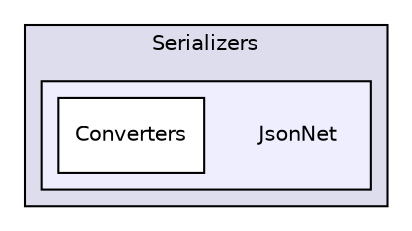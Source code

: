 digraph "Serializers/JsonNet" {
  compound=true
  node [ fontsize="10", fontname="Helvetica"];
  edge [ labelfontsize="10", labelfontname="Helvetica"];
  subgraph clusterdir_61eec73073e3a0e9cd8f37732c89a49e {
    graph [ bgcolor="#ddddee", pencolor="black", label="Serializers" fontname="Helvetica", fontsize="10", URL="dir_61eec73073e3a0e9cd8f37732c89a49e.html"]
  subgraph clusterdir_9feea9bf8d1343abbf976f48d80329e3 {
    graph [ bgcolor="#eeeeff", pencolor="black", label="" URL="dir_9feea9bf8d1343abbf976f48d80329e3.html"];
    dir_9feea9bf8d1343abbf976f48d80329e3 [shape=plaintext label="JsonNet"];
    dir_402ed1dcedb326ed3ac3909ea937ea73 [shape=box label="Converters" color="black" fillcolor="white" style="filled" URL="dir_402ed1dcedb326ed3ac3909ea937ea73.html"];
  }
  }
}
